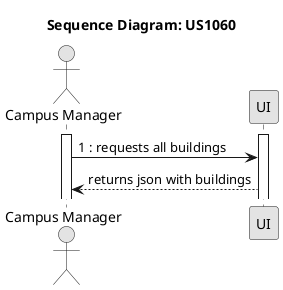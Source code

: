 @startuml
skinparam Monochrome true
skinparam PackageStyle rectangle
skinparam Shadowing false

title Sequence Diagram: US1060

actor "Campus Manager" as User
participant "UI" as UI

activate User
activate UI
User -> UI : 1 : requests all buildings
UI --> User : returns json with buildings


@enduml